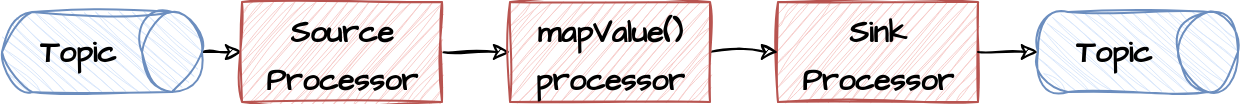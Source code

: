 <mxfile version="22.0.0" type="device">
  <diagram name="Page-1" id="ILFwwLQn4rlPoiTQhXq9">
    <mxGraphModel dx="1036" dy="606" grid="1" gridSize="10" guides="1" tooltips="1" connect="1" arrows="1" fold="1" page="1" pageScale="1" pageWidth="827" pageHeight="1169" math="0" shadow="0">
      <root>
        <mxCell id="0" />
        <mxCell id="1" parent="0" />
        <mxCell id="53R8YZ_QFolmdbLBiPOs-6" style="edgeStyle=orthogonalEdgeStyle;rounded=0;sketch=1;hachureGap=4;jiggle=2;curveFitting=1;orthogonalLoop=1;jettySize=auto;html=1;exitX=0.5;exitY=0;exitDx=0;exitDy=0;exitPerimeter=0;entryX=0;entryY=0.5;entryDx=0;entryDy=0;fontFamily=Architects Daughter;fontSource=https%3A%2F%2Ffonts.googleapis.com%2Fcss%3Ffamily%3DArchitects%2BDaughter;fontSize=16;" edge="1" parent="1" source="53R8YZ_QFolmdbLBiPOs-1" target="53R8YZ_QFolmdbLBiPOs-2">
          <mxGeometry relative="1" as="geometry" />
        </mxCell>
        <mxCell id="53R8YZ_QFolmdbLBiPOs-1" value="Topic" style="shape=cylinder3;whiteSpace=wrap;html=1;boundedLbl=1;backgroundOutline=1;size=15;sketch=1;hachureGap=4;jiggle=2;curveFitting=1;fontFamily=Architects Daughter;fontSource=https%3A%2F%2Ffonts.googleapis.com%2Fcss%3Ffamily%3DArchitects%2BDaughter;fontSize=15;rotation=90;horizontal=0;fontStyle=1;fillColor=#dae8fc;strokeColor=#6c8ebf;" vertex="1" parent="1">
          <mxGeometry x="140" y="250" width="40" height="100" as="geometry" />
        </mxCell>
        <mxCell id="53R8YZ_QFolmdbLBiPOs-10" style="edgeStyle=orthogonalEdgeStyle;rounded=0;sketch=1;hachureGap=4;jiggle=2;curveFitting=1;orthogonalLoop=1;jettySize=auto;html=1;exitX=1;exitY=0.5;exitDx=0;exitDy=0;entryX=0;entryY=0.5;entryDx=0;entryDy=0;fontFamily=Architects Daughter;fontSource=https%3A%2F%2Ffonts.googleapis.com%2Fcss%3Ffamily%3DArchitects%2BDaughter;fontSize=16;" edge="1" parent="1" source="53R8YZ_QFolmdbLBiPOs-2" target="53R8YZ_QFolmdbLBiPOs-9">
          <mxGeometry relative="1" as="geometry" />
        </mxCell>
        <mxCell id="53R8YZ_QFolmdbLBiPOs-2" value="&lt;b style=&quot;font-size: 15px;&quot;&gt;Source&lt;br&gt;Processor&lt;/b&gt;" style="rounded=0;whiteSpace=wrap;html=1;sketch=1;hachureGap=4;jiggle=2;curveFitting=1;fontFamily=Architects Daughter;fontSource=https%3A%2F%2Ffonts.googleapis.com%2Fcss%3Ffamily%3DArchitects%2BDaughter;fontSize=20;fillColor=#f8cecc;strokeColor=#b85450;" vertex="1" parent="1">
          <mxGeometry x="230" y="275" width="100" height="50" as="geometry" />
        </mxCell>
        <mxCell id="53R8YZ_QFolmdbLBiPOs-4" value="&lt;b style=&quot;font-size: 15px;&quot;&gt;Sink&lt;br&gt;Processor&lt;/b&gt;" style="rounded=0;whiteSpace=wrap;html=1;sketch=1;hachureGap=4;jiggle=2;curveFitting=1;fontFamily=Architects Daughter;fontSource=https%3A%2F%2Ffonts.googleapis.com%2Fcss%3Ffamily%3DArchitects%2BDaughter;fontSize=20;fillColor=#f8cecc;strokeColor=#b85450;" vertex="1" parent="1">
          <mxGeometry x="498" y="275" width="100" height="50" as="geometry" />
        </mxCell>
        <mxCell id="53R8YZ_QFolmdbLBiPOs-5" value="Topic" style="shape=cylinder3;whiteSpace=wrap;html=1;boundedLbl=1;backgroundOutline=1;size=15;sketch=1;hachureGap=4;jiggle=2;curveFitting=1;fontFamily=Architects Daughter;fontSource=https%3A%2F%2Ffonts.googleapis.com%2Fcss%3Ffamily%3DArchitects%2BDaughter;fontSize=15;rotation=90;horizontal=0;fontStyle=1;fillColor=#dae8fc;strokeColor=#6c8ebf;" vertex="1" parent="1">
          <mxGeometry x="658" y="250" width="40" height="100" as="geometry" />
        </mxCell>
        <mxCell id="53R8YZ_QFolmdbLBiPOs-8" style="edgeStyle=orthogonalEdgeStyle;rounded=0;sketch=1;hachureGap=4;jiggle=2;curveFitting=1;orthogonalLoop=1;jettySize=auto;html=1;exitX=1;exitY=0.5;exitDx=0;exitDy=0;entryX=0.5;entryY=1;entryDx=0;entryDy=0;entryPerimeter=0;fontFamily=Architects Daughter;fontSource=https%3A%2F%2Ffonts.googleapis.com%2Fcss%3Ffamily%3DArchitects%2BDaughter;fontSize=16;" edge="1" parent="1" source="53R8YZ_QFolmdbLBiPOs-4" target="53R8YZ_QFolmdbLBiPOs-5">
          <mxGeometry relative="1" as="geometry" />
        </mxCell>
        <mxCell id="53R8YZ_QFolmdbLBiPOs-11" style="edgeStyle=orthogonalEdgeStyle;rounded=0;sketch=1;hachureGap=4;jiggle=2;curveFitting=1;orthogonalLoop=1;jettySize=auto;html=1;exitX=1;exitY=0.5;exitDx=0;exitDy=0;entryX=0;entryY=0.5;entryDx=0;entryDy=0;fontFamily=Architects Daughter;fontSource=https%3A%2F%2Ffonts.googleapis.com%2Fcss%3Ffamily%3DArchitects%2BDaughter;fontSize=16;" edge="1" parent="1" source="53R8YZ_QFolmdbLBiPOs-9" target="53R8YZ_QFolmdbLBiPOs-4">
          <mxGeometry relative="1" as="geometry" />
        </mxCell>
        <mxCell id="53R8YZ_QFolmdbLBiPOs-9" value="&lt;font style=&quot;font-size: 15px;&quot;&gt;&lt;span style=&quot;&quot;&gt;mapValue()&lt;br&gt;&lt;/span&gt;processor&lt;/font&gt;" style="rounded=0;whiteSpace=wrap;html=1;sketch=1;hachureGap=4;jiggle=2;curveFitting=1;fontFamily=Architects Daughter;fontSource=https%3A%2F%2Ffonts.googleapis.com%2Fcss%3Ffamily%3DArchitects%2BDaughter;fontSize=20;fillColor=#f8cecc;strokeColor=#b85450;fontStyle=1" vertex="1" parent="1">
          <mxGeometry x="364" y="275" width="100" height="50" as="geometry" />
        </mxCell>
      </root>
    </mxGraphModel>
  </diagram>
</mxfile>
